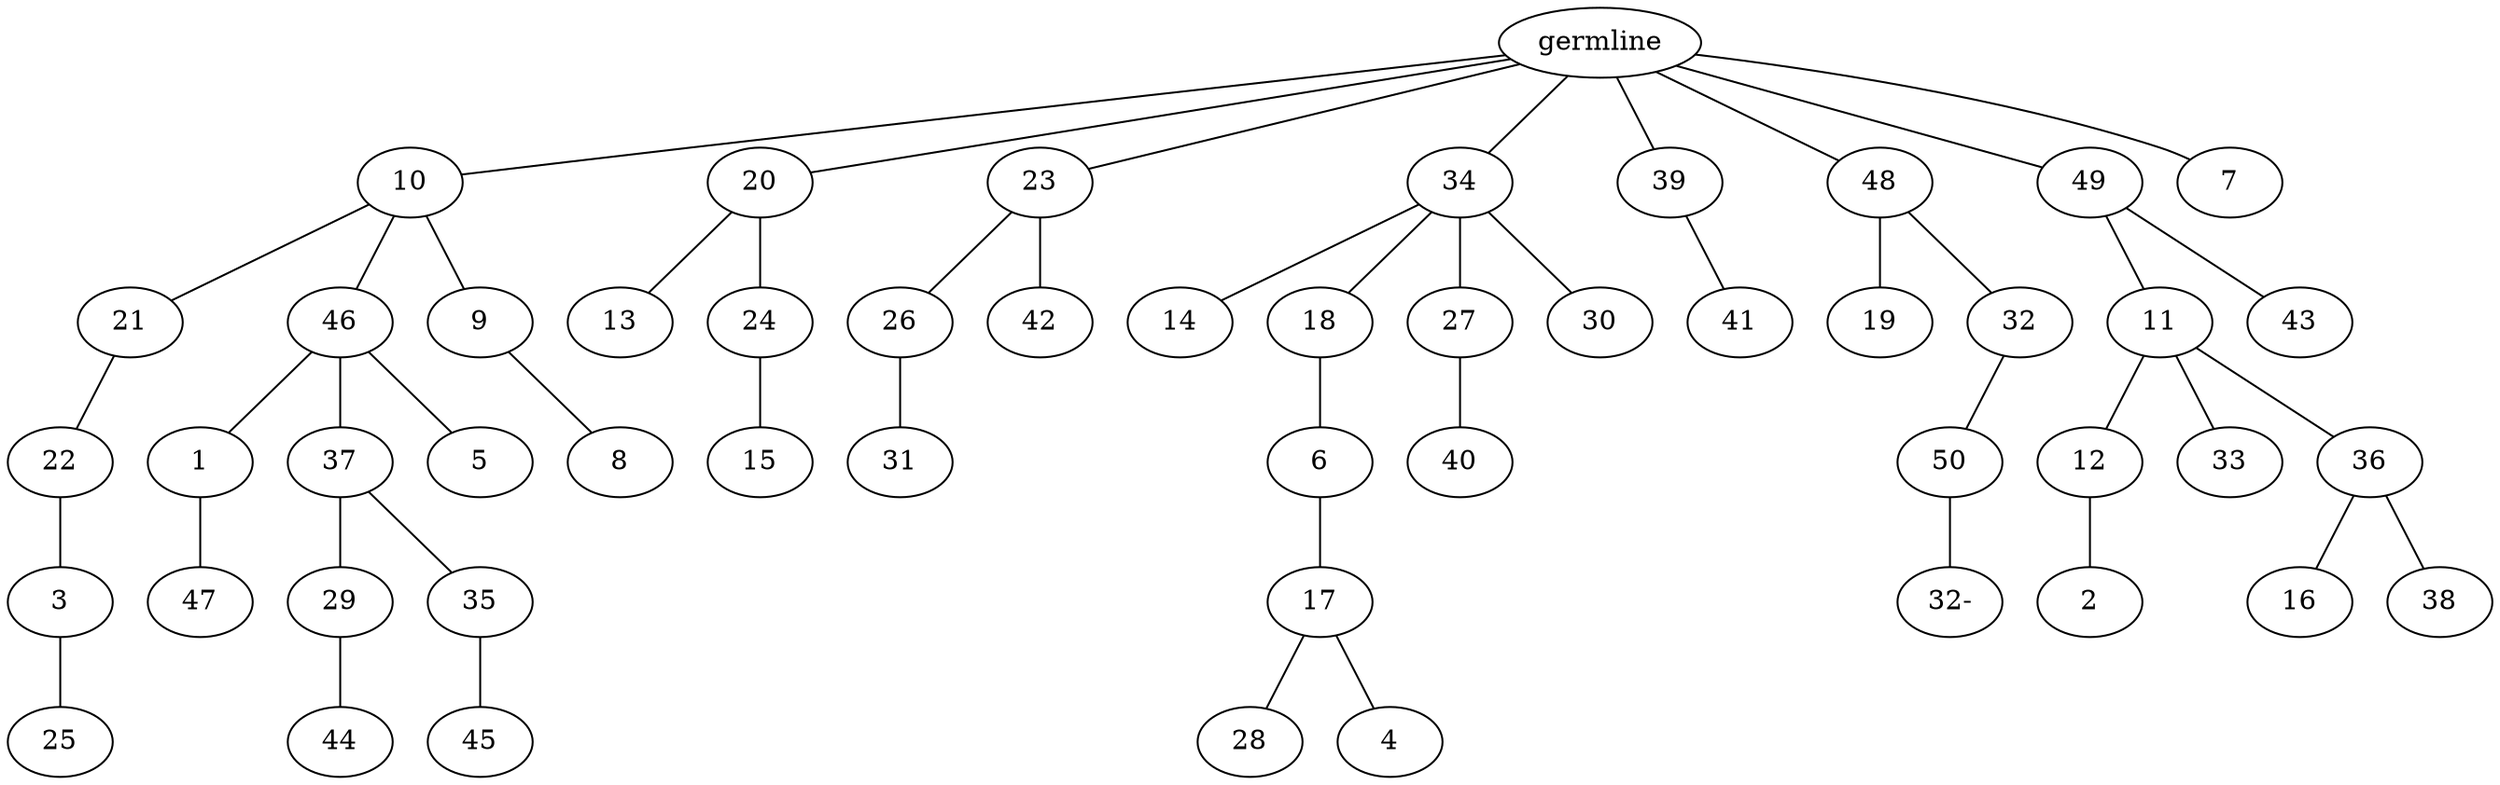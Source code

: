 graph tree {
    "140227534812784" [label="germline"];
    "140227534416864" [label="10"];
    "140227534417392" [label="21"];
    "140227534417728" [label="22"];
    "140227534417824" [label="3"];
    "140227534446944" [label="25"];
    "140227534417680" [label="46"];
    "140227534417200" [label="1"];
    "140227534446656" [label="47"];
    "140227534417248" [label="37"];
    "140227534447184" [label="29"];
    "140227534447232" [label="44"];
    "140227534446752" [label="35"];
    "140227534448336" [label="45"];
    "140227534417296" [label="5"];
    "140227534417344" [label="9"];
    "140227534448624" [label="8"];
    "140227534417440" [label="20"];
    "140227534417584" [label="13"];
    "140227534447664" [label="24"];
    "140227534448096" [label="15"];
    "140227534417776" [label="23"];
    "140227534448480" [label="26"];
    "140227534447712" [label="31"];
    "140227534447520" [label="42"];
    "140227534417488" [label="34"];
    "140227534448240" [label="14"];
    "140227534448816" [label="18"];
    "140227534447952" [label="6"];
    "140227534448144" [label="17"];
    "140227534449440" [label="28"];
    "140227534449104" [label="4"];
    "140227534448912" [label="27"];
    "140227534449680" [label="40"];
    "140227534448768" [label="30"];
    "140227534417872" [label="39"];
    "140227534449392" [label="41"];
    "140227534449632" [label="48"];
    "140227534450352" [label="19"];
    "140227534448720" [label="32"];
    "140227534449776" [label="50"];
    "140227534760688" [label="32-"];
    "140227534450208" [label="49"];
    "140227534450544" [label="11"];
    "140227534450256" [label="12"];
    "140227534450160" [label="2"];
    "140227534450304" [label="33"];
    "140227534450400" [label="36"];
    "140227534463472" [label="16"];
    "140227534463664" [label="38"];
    "140227534450112" [label="43"];
    "140227534450448" [label="7"];
    "140227534812784" -- "140227534416864";
    "140227534812784" -- "140227534417440";
    "140227534812784" -- "140227534417776";
    "140227534812784" -- "140227534417488";
    "140227534812784" -- "140227534417872";
    "140227534812784" -- "140227534449632";
    "140227534812784" -- "140227534450208";
    "140227534812784" -- "140227534450448";
    "140227534416864" -- "140227534417392";
    "140227534416864" -- "140227534417680";
    "140227534416864" -- "140227534417344";
    "140227534417392" -- "140227534417728";
    "140227534417728" -- "140227534417824";
    "140227534417824" -- "140227534446944";
    "140227534417680" -- "140227534417200";
    "140227534417680" -- "140227534417248";
    "140227534417680" -- "140227534417296";
    "140227534417200" -- "140227534446656";
    "140227534417248" -- "140227534447184";
    "140227534417248" -- "140227534446752";
    "140227534447184" -- "140227534447232";
    "140227534446752" -- "140227534448336";
    "140227534417344" -- "140227534448624";
    "140227534417440" -- "140227534417584";
    "140227534417440" -- "140227534447664";
    "140227534447664" -- "140227534448096";
    "140227534417776" -- "140227534448480";
    "140227534417776" -- "140227534447520";
    "140227534448480" -- "140227534447712";
    "140227534417488" -- "140227534448240";
    "140227534417488" -- "140227534448816";
    "140227534417488" -- "140227534448912";
    "140227534417488" -- "140227534448768";
    "140227534448816" -- "140227534447952";
    "140227534447952" -- "140227534448144";
    "140227534448144" -- "140227534449440";
    "140227534448144" -- "140227534449104";
    "140227534448912" -- "140227534449680";
    "140227534417872" -- "140227534449392";
    "140227534449632" -- "140227534450352";
    "140227534449632" -- "140227534448720";
    "140227534448720" -- "140227534449776";
    "140227534449776" -- "140227534760688";
    "140227534450208" -- "140227534450544";
    "140227534450208" -- "140227534450112";
    "140227534450544" -- "140227534450256";
    "140227534450544" -- "140227534450304";
    "140227534450544" -- "140227534450400";
    "140227534450256" -- "140227534450160";
    "140227534450400" -- "140227534463472";
    "140227534450400" -- "140227534463664";
}
